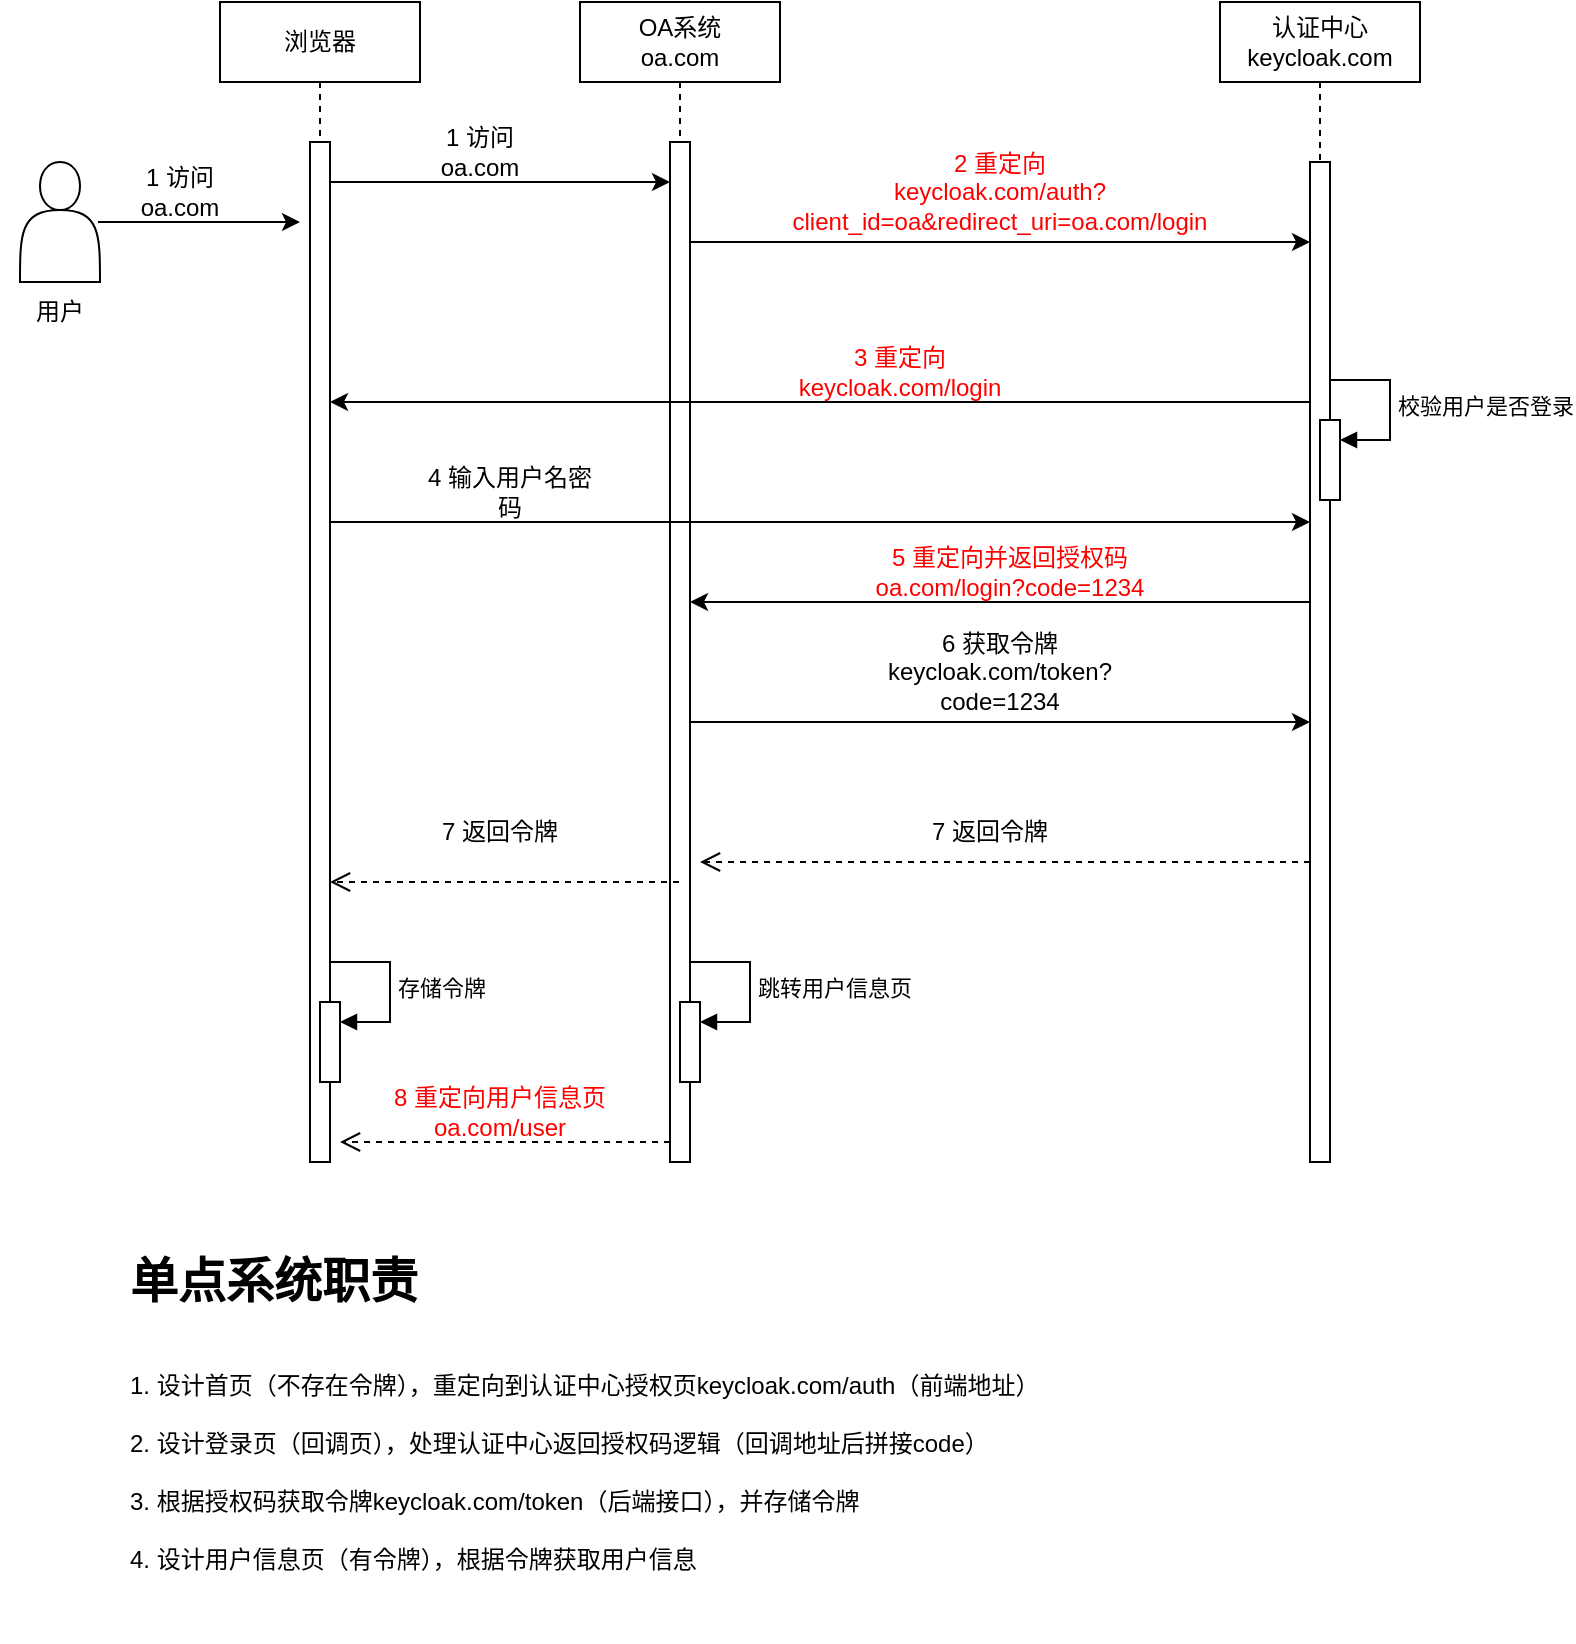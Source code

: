 <mxfile version="21.6.6" type="github">
  <diagram name="Page-1" id="2YBvvXClWsGukQMizWep">
    <mxGraphModel dx="1434" dy="790" grid="1" gridSize="10" guides="1" tooltips="1" connect="1" arrows="1" fold="1" page="1" pageScale="1" pageWidth="850" pageHeight="1100" math="0" shadow="0">
      <root>
        <mxCell id="0" />
        <mxCell id="1" parent="0" />
        <mxCell id="aM9ryv3xv72pqoxQDRHE-1" value="OA系统&lt;br&gt;oa.com" style="shape=umlLifeline;perimeter=lifelinePerimeter;whiteSpace=wrap;html=1;container=0;dropTarget=0;collapsible=0;recursiveResize=0;outlineConnect=0;portConstraint=eastwest;newEdgeStyle={&quot;edgeStyle&quot;:&quot;elbowEdgeStyle&quot;,&quot;elbow&quot;:&quot;vertical&quot;,&quot;curved&quot;:0,&quot;rounded&quot;:0};" parent="1" vertex="1">
          <mxGeometry x="330" y="100" width="100" height="580" as="geometry" />
        </mxCell>
        <mxCell id="aM9ryv3xv72pqoxQDRHE-2" value="" style="html=1;points=[];perimeter=orthogonalPerimeter;outlineConnect=0;targetShapes=umlLifeline;portConstraint=eastwest;newEdgeStyle={&quot;edgeStyle&quot;:&quot;elbowEdgeStyle&quot;,&quot;elbow&quot;:&quot;vertical&quot;,&quot;curved&quot;:0,&quot;rounded&quot;:0};" parent="aM9ryv3xv72pqoxQDRHE-1" vertex="1">
          <mxGeometry x="45" y="70" width="10" height="510" as="geometry" />
        </mxCell>
        <mxCell id="AikxDjBlxWvKfxnXDvlL-41" value="" style="html=1;points=[];perimeter=orthogonalPerimeter;outlineConnect=0;targetShapes=umlLifeline;portConstraint=eastwest;newEdgeStyle={&quot;edgeStyle&quot;:&quot;elbowEdgeStyle&quot;,&quot;elbow&quot;:&quot;vertical&quot;,&quot;curved&quot;:0,&quot;rounded&quot;:0};" vertex="1" parent="aM9ryv3xv72pqoxQDRHE-1">
          <mxGeometry x="50" y="500" width="10" height="40" as="geometry" />
        </mxCell>
        <mxCell id="AikxDjBlxWvKfxnXDvlL-42" value="跳转用户信息页" style="html=1;align=left;spacingLeft=2;endArrow=block;rounded=0;edgeStyle=orthogonalEdgeStyle;curved=0;rounded=0;" edge="1" target="AikxDjBlxWvKfxnXDvlL-41" parent="aM9ryv3xv72pqoxQDRHE-1">
          <mxGeometry relative="1" as="geometry">
            <mxPoint x="55" y="480" as="sourcePoint" />
            <Array as="points">
              <mxPoint x="85" y="510" />
            </Array>
          </mxGeometry>
        </mxCell>
        <mxCell id="aM9ryv3xv72pqoxQDRHE-5" value="认证中心&lt;br&gt;keycloak.com" style="shape=umlLifeline;perimeter=lifelinePerimeter;whiteSpace=wrap;html=1;container=0;dropTarget=0;collapsible=0;recursiveResize=0;outlineConnect=0;portConstraint=eastwest;newEdgeStyle={&quot;edgeStyle&quot;:&quot;elbowEdgeStyle&quot;,&quot;elbow&quot;:&quot;vertical&quot;,&quot;curved&quot;:0,&quot;rounded&quot;:0};" parent="1" vertex="1">
          <mxGeometry x="650" y="100" width="100" height="580" as="geometry" />
        </mxCell>
        <mxCell id="aM9ryv3xv72pqoxQDRHE-6" value="" style="html=1;points=[];perimeter=orthogonalPerimeter;outlineConnect=0;targetShapes=umlLifeline;portConstraint=eastwest;newEdgeStyle={&quot;edgeStyle&quot;:&quot;elbowEdgeStyle&quot;,&quot;elbow&quot;:&quot;vertical&quot;,&quot;curved&quot;:0,&quot;rounded&quot;:0};" parent="aM9ryv3xv72pqoxQDRHE-5" vertex="1">
          <mxGeometry x="45" y="80" width="10" height="500" as="geometry" />
        </mxCell>
        <mxCell id="AikxDjBlxWvKfxnXDvlL-44" value="" style="html=1;points=[];perimeter=orthogonalPerimeter;outlineConnect=0;targetShapes=umlLifeline;portConstraint=eastwest;newEdgeStyle={&quot;edgeStyle&quot;:&quot;elbowEdgeStyle&quot;,&quot;elbow&quot;:&quot;vertical&quot;,&quot;curved&quot;:0,&quot;rounded&quot;:0};" vertex="1" parent="aM9ryv3xv72pqoxQDRHE-5">
          <mxGeometry x="50" y="209" width="10" height="40" as="geometry" />
        </mxCell>
        <mxCell id="AikxDjBlxWvKfxnXDvlL-45" value="校验用户是否登录" style="html=1;align=left;spacingLeft=2;endArrow=block;rounded=0;edgeStyle=orthogonalEdgeStyle;curved=0;rounded=0;" edge="1" target="AikxDjBlxWvKfxnXDvlL-44" parent="aM9ryv3xv72pqoxQDRHE-5">
          <mxGeometry relative="1" as="geometry">
            <mxPoint x="55" y="189" as="sourcePoint" />
            <Array as="points">
              <mxPoint x="85" y="219" />
            </Array>
          </mxGeometry>
        </mxCell>
        <mxCell id="AikxDjBlxWvKfxnXDvlL-46" style="edgeStyle=orthogonalEdgeStyle;rounded=0;orthogonalLoop=1;jettySize=auto;html=1;" edge="1" parent="1">
          <mxGeometry relative="1" as="geometry">
            <mxPoint x="89" y="210" as="sourcePoint" />
            <mxPoint x="190" y="210" as="targetPoint" />
            <Array as="points">
              <mxPoint x="159" y="210" />
              <mxPoint x="159" y="210" />
            </Array>
          </mxGeometry>
        </mxCell>
        <mxCell id="sZ8_ai98GFol9-gsdjPJ-1" value="" style="shape=actor;whiteSpace=wrap;html=1;" parent="1" vertex="1">
          <mxGeometry x="50" y="180" width="40" height="60" as="geometry" />
        </mxCell>
        <mxCell id="AikxDjBlxWvKfxnXDvlL-1" value="1 访问oa.com" style="text;html=1;strokeColor=none;fillColor=none;align=center;verticalAlign=middle;whiteSpace=wrap;rounded=0;" vertex="1" parent="1">
          <mxGeometry x="100" y="180" width="60" height="30" as="geometry" />
        </mxCell>
        <mxCell id="AikxDjBlxWvKfxnXDvlL-2" value="2 重定向&lt;br&gt;keycloak.com/auth?client_id=oa&amp;amp;redirect_uri=oa.com/login" style="text;html=1;strokeColor=none;fillColor=none;align=center;verticalAlign=middle;whiteSpace=wrap;rounded=0;fontColor=#FF0000;" vertex="1" parent="1">
          <mxGeometry x="510" y="180" width="60" height="30" as="geometry" />
        </mxCell>
        <mxCell id="AikxDjBlxWvKfxnXDvlL-13" style="edgeStyle=elbowEdgeStyle;rounded=0;orthogonalLoop=1;jettySize=auto;html=1;elbow=vertical;curved=0;" edge="1" parent="1" source="AikxDjBlxWvKfxnXDvlL-11" target="aM9ryv3xv72pqoxQDRHE-2">
          <mxGeometry relative="1" as="geometry">
            <mxPoint x="370" y="180" as="targetPoint" />
            <Array as="points">
              <mxPoint x="320" y="190" />
            </Array>
          </mxGeometry>
        </mxCell>
        <mxCell id="AikxDjBlxWvKfxnXDvlL-19" style="edgeStyle=elbowEdgeStyle;rounded=0;orthogonalLoop=1;jettySize=auto;html=1;elbow=vertical;curved=0;" edge="1" parent="1" source="AikxDjBlxWvKfxnXDvlL-11" target="aM9ryv3xv72pqoxQDRHE-6">
          <mxGeometry relative="1" as="geometry">
            <Array as="points">
              <mxPoint x="470" y="360" />
            </Array>
          </mxGeometry>
        </mxCell>
        <mxCell id="AikxDjBlxWvKfxnXDvlL-11" value="浏览器" style="shape=umlLifeline;perimeter=lifelinePerimeter;whiteSpace=wrap;html=1;container=0;dropTarget=0;collapsible=0;recursiveResize=0;outlineConnect=0;portConstraint=eastwest;newEdgeStyle={&quot;edgeStyle&quot;:&quot;elbowEdgeStyle&quot;,&quot;elbow&quot;:&quot;vertical&quot;,&quot;curved&quot;:0,&quot;rounded&quot;:0};" vertex="1" parent="1">
          <mxGeometry x="150" y="100" width="100" height="580" as="geometry" />
        </mxCell>
        <mxCell id="AikxDjBlxWvKfxnXDvlL-12" value="" style="html=1;points=[];perimeter=orthogonalPerimeter;outlineConnect=0;targetShapes=umlLifeline;portConstraint=eastwest;newEdgeStyle={&quot;edgeStyle&quot;:&quot;elbowEdgeStyle&quot;,&quot;elbow&quot;:&quot;vertical&quot;,&quot;curved&quot;:0,&quot;rounded&quot;:0};" vertex="1" parent="AikxDjBlxWvKfxnXDvlL-11">
          <mxGeometry x="45" y="70" width="10" height="510" as="geometry" />
        </mxCell>
        <mxCell id="AikxDjBlxWvKfxnXDvlL-39" value="" style="html=1;points=[];perimeter=orthogonalPerimeter;outlineConnect=0;targetShapes=umlLifeline;portConstraint=eastwest;newEdgeStyle={&quot;edgeStyle&quot;:&quot;elbowEdgeStyle&quot;,&quot;elbow&quot;:&quot;vertical&quot;,&quot;curved&quot;:0,&quot;rounded&quot;:0};" vertex="1" parent="AikxDjBlxWvKfxnXDvlL-11">
          <mxGeometry x="50" y="500" width="10" height="40" as="geometry" />
        </mxCell>
        <mxCell id="AikxDjBlxWvKfxnXDvlL-40" value="存储令牌" style="html=1;align=left;spacingLeft=2;endArrow=block;rounded=0;edgeStyle=orthogonalEdgeStyle;curved=0;rounded=0;" edge="1" target="AikxDjBlxWvKfxnXDvlL-39" parent="AikxDjBlxWvKfxnXDvlL-11">
          <mxGeometry relative="1" as="geometry">
            <mxPoint x="55" y="480" as="sourcePoint" />
            <Array as="points">
              <mxPoint x="85" y="510" />
            </Array>
          </mxGeometry>
        </mxCell>
        <mxCell id="AikxDjBlxWvKfxnXDvlL-17" style="edgeStyle=elbowEdgeStyle;rounded=0;orthogonalLoop=1;jettySize=auto;html=1;elbow=vertical;curved=0;" edge="1" parent="1" source="aM9ryv3xv72pqoxQDRHE-6" target="AikxDjBlxWvKfxnXDvlL-12">
          <mxGeometry relative="1" as="geometry">
            <Array as="points">
              <mxPoint x="450" y="300" />
            </Array>
          </mxGeometry>
        </mxCell>
        <mxCell id="AikxDjBlxWvKfxnXDvlL-18" value="3 重定向&lt;br&gt;keycloak.com/login" style="text;html=1;strokeColor=none;fillColor=none;align=center;verticalAlign=middle;whiteSpace=wrap;rounded=0;fontColor=#FF0000;" vertex="1" parent="1">
          <mxGeometry x="460" y="270" width="60" height="30" as="geometry" />
        </mxCell>
        <mxCell id="AikxDjBlxWvKfxnXDvlL-20" style="edgeStyle=elbowEdgeStyle;rounded=0;orthogonalLoop=1;jettySize=auto;html=1;elbow=vertical;curved=0;" edge="1" parent="1" source="aM9ryv3xv72pqoxQDRHE-2" target="aM9ryv3xv72pqoxQDRHE-6">
          <mxGeometry relative="1" as="geometry">
            <Array as="points">
              <mxPoint x="540" y="220" />
            </Array>
          </mxGeometry>
        </mxCell>
        <mxCell id="AikxDjBlxWvKfxnXDvlL-21" value="4 输入用户名密码" style="text;html=1;strokeColor=none;fillColor=none;align=center;verticalAlign=middle;whiteSpace=wrap;rounded=0;" vertex="1" parent="1">
          <mxGeometry x="250" y="330" width="90" height="30" as="geometry" />
        </mxCell>
        <mxCell id="AikxDjBlxWvKfxnXDvlL-23" style="edgeStyle=elbowEdgeStyle;rounded=0;orthogonalLoop=1;jettySize=auto;html=1;elbow=vertical;curved=0;" edge="1" parent="1" source="aM9ryv3xv72pqoxQDRHE-6" target="aM9ryv3xv72pqoxQDRHE-2">
          <mxGeometry relative="1" as="geometry">
            <Array as="points">
              <mxPoint x="540" y="400" />
            </Array>
          </mxGeometry>
        </mxCell>
        <mxCell id="AikxDjBlxWvKfxnXDvlL-24" value="5 重定向并返回授权码&lt;br&gt;oa.com/login?code=1234" style="text;html=1;strokeColor=none;fillColor=none;align=center;verticalAlign=middle;whiteSpace=wrap;rounded=0;fontColor=#FF0000;" vertex="1" parent="1">
          <mxGeometry x="470" y="370" width="150" height="30" as="geometry" />
        </mxCell>
        <mxCell id="AikxDjBlxWvKfxnXDvlL-25" style="edgeStyle=elbowEdgeStyle;rounded=0;orthogonalLoop=1;jettySize=auto;html=1;elbow=vertical;curved=0;" edge="1" parent="1" source="aM9ryv3xv72pqoxQDRHE-2" target="aM9ryv3xv72pqoxQDRHE-6">
          <mxGeometry relative="1" as="geometry">
            <Array as="points">
              <mxPoint x="550" y="460" />
            </Array>
          </mxGeometry>
        </mxCell>
        <mxCell id="AikxDjBlxWvKfxnXDvlL-27" value="6 获取令牌&lt;br&gt;keycloak.com/token?code=1234" style="text;html=1;strokeColor=none;fillColor=none;align=center;verticalAlign=middle;whiteSpace=wrap;rounded=0;fontColor=#000000;" vertex="1" parent="1">
          <mxGeometry x="465" y="420" width="150" height="30" as="geometry" />
        </mxCell>
        <mxCell id="AikxDjBlxWvKfxnXDvlL-29" value="" style="html=1;verticalAlign=bottom;endArrow=open;dashed=1;endSize=8;edgeStyle=elbowEdgeStyle;elbow=vertical;curved=0;rounded=0;" edge="1" parent="1" source="aM9ryv3xv72pqoxQDRHE-6">
          <mxGeometry relative="1" as="geometry">
            <mxPoint x="460" y="530" as="sourcePoint" />
            <mxPoint x="390" y="530" as="targetPoint" />
          </mxGeometry>
        </mxCell>
        <mxCell id="AikxDjBlxWvKfxnXDvlL-31" value="7 返回令牌" style="text;html=1;strokeColor=none;fillColor=none;align=center;verticalAlign=middle;whiteSpace=wrap;rounded=0;fontColor=#000000;" vertex="1" parent="1">
          <mxGeometry x="460" y="500" width="150" height="30" as="geometry" />
        </mxCell>
        <mxCell id="AikxDjBlxWvKfxnXDvlL-33" value="" style="html=1;verticalAlign=bottom;endArrow=open;dashed=1;endSize=8;edgeStyle=elbowEdgeStyle;elbow=vertical;curved=0;rounded=0;" edge="1" parent="1" source="aM9ryv3xv72pqoxQDRHE-1" target="AikxDjBlxWvKfxnXDvlL-12">
          <mxGeometry relative="1" as="geometry">
            <mxPoint x="705" y="540" as="sourcePoint" />
            <mxPoint x="400" y="540" as="targetPoint" />
            <Array as="points">
              <mxPoint x="290" y="540" />
            </Array>
          </mxGeometry>
        </mxCell>
        <mxCell id="AikxDjBlxWvKfxnXDvlL-34" value="7 返回令牌" style="text;html=1;strokeColor=none;fillColor=none;align=center;verticalAlign=middle;whiteSpace=wrap;rounded=0;fontColor=#000000;" vertex="1" parent="1">
          <mxGeometry x="215" y="500" width="150" height="30" as="geometry" />
        </mxCell>
        <mxCell id="AikxDjBlxWvKfxnXDvlL-35" value="用户" style="text;html=1;strokeColor=none;fillColor=none;align=center;verticalAlign=middle;whiteSpace=wrap;rounded=0;" vertex="1" parent="1">
          <mxGeometry x="40" y="240" width="60" height="30" as="geometry" />
        </mxCell>
        <mxCell id="AikxDjBlxWvKfxnXDvlL-47" value="1 访问oa.com" style="text;html=1;strokeColor=none;fillColor=none;align=center;verticalAlign=middle;whiteSpace=wrap;rounded=0;" vertex="1" parent="1">
          <mxGeometry x="250" y="160" width="60" height="30" as="geometry" />
        </mxCell>
        <mxCell id="AikxDjBlxWvKfxnXDvlL-48" value="" style="html=1;verticalAlign=bottom;endArrow=open;dashed=1;endSize=8;edgeStyle=elbowEdgeStyle;elbow=vertical;curved=0;rounded=0;" edge="1" parent="1">
          <mxGeometry relative="1" as="geometry">
            <mxPoint x="375" y="670" as="sourcePoint" />
            <mxPoint x="210" y="670" as="targetPoint" />
          </mxGeometry>
        </mxCell>
        <mxCell id="AikxDjBlxWvKfxnXDvlL-49" value="&lt;font color=&quot;#ff0000&quot;&gt;8 重定向用户信息页&lt;br&gt;oa.com/user&lt;/font&gt;" style="text;html=1;strokeColor=none;fillColor=none;align=center;verticalAlign=middle;whiteSpace=wrap;rounded=0;fontColor=#000000;" vertex="1" parent="1">
          <mxGeometry x="215" y="640" width="150" height="30" as="geometry" />
        </mxCell>
        <mxCell id="AikxDjBlxWvKfxnXDvlL-50" value="&lt;h1&gt;单点系统职责&lt;/h1&gt;&lt;div&gt;&lt;br&gt;&lt;/div&gt;&lt;div&gt;1. 设计首页（不存在令牌），重定向到认证中心授权页keycloak.com/auth（前端地址）&lt;br&gt;&lt;br&gt;&lt;/div&gt;&lt;div&gt;2. 设计登录页（回调页），处理认证中心返回授权码逻辑（回调地址后拼接code）&lt;br&gt;&lt;br&gt;3. 根据授权码获取令牌keycloak.com/token（后端接口）&lt;span style=&quot;background-color: initial;&quot;&gt;，并存储令牌&lt;/span&gt;&lt;/div&gt;&lt;div&gt;&lt;br&gt;4. 设计用户信息页（有令牌），根据令牌获取用户信息&lt;/div&gt;" style="text;html=1;strokeColor=none;fillColor=none;spacing=5;spacingTop=-20;whiteSpace=wrap;overflow=hidden;rounded=0;" vertex="1" parent="1">
          <mxGeometry x="100" y="720" width="690" height="200" as="geometry" />
        </mxCell>
      </root>
    </mxGraphModel>
  </diagram>
</mxfile>
